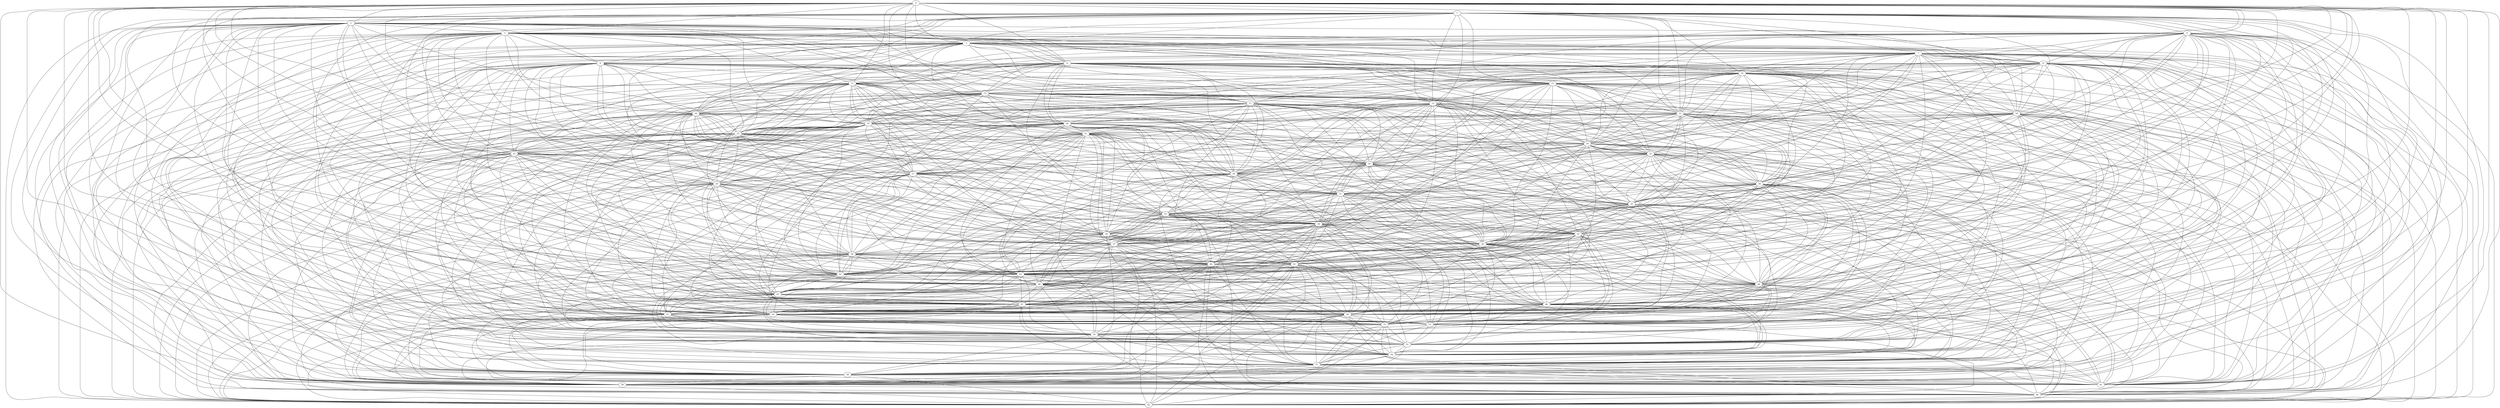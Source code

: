 graph g {0;1;2;3;4;5;6;7;8;9;10;11;12;13;14;15;16;17;18;19;20;21;22;23;24;25;26;27;28;29;30;31;32;33;34;35;36;37;38;39;40;41;42;43;44;45;46;47;48;49;50;51;52;53;54;55;56;57;58;59;60;61;62;0 -- 1;0 -- 2;0 -- 3;0 -- 4;0 -- 5;0 -- 6;0 -- 8;0 -- 11;0 -- 14;0 -- 15;0 -- 16;0 -- 18;0 -- 21;0 -- 22;0 -- 25;0 -- 27;0 -- 29;0 -- 34;0 -- 35;0 -- 36;0 -- 39;0 -- 42;0 -- 44;0 -- 48;0 -- 50;0 -- 51;0 -- 52;0 -- 55;0 -- 57;0 -- 59;0 -- 60;0 -- 61;1 -- 2;1 -- 3;1 -- 4;1 -- 5;1 -- 7;1 -- 8;1 -- 9;1 -- 10;1 -- 12;1 -- 13;1 -- 15;1 -- 16;1 -- 22;1 -- 23;1 -- 26;1 -- 27;1 -- 28;1 -- 32;1 -- 35;1 -- 39;1 -- 40;1 -- 42;1 -- 43;1 -- 44;1 -- 45;1 -- 48;1 -- 49;1 -- 53;1 -- 60;1 -- 61;1 -- 62;2 -- 3;2 -- 4;2 -- 6;2 -- 8;2 -- 9;2 -- 12;2 -- 13;2 -- 15;2 -- 17;2 -- 19;2 -- 20;2 -- 22;2 -- 23;2 -- 27;2 -- 29;2 -- 36;2 -- 37;2 -- 38;2 -- 41;2 -- 42;2 -- 44;2 -- 47;2 -- 49;2 -- 51;2 -- 53;2 -- 56;2 -- 57;2 -- 58;2 -- 59;2 -- 61;3 -- 5;3 -- 6;3 -- 7;3 -- 8;3 -- 9;3 -- 10;3 -- 11;3 -- 13;3 -- 14;3 -- 16;3 -- 17;3 -- 18;3 -- 20;3 -- 23;3 -- 24;3 -- 28;3 -- 29;3 -- 34;3 -- 37;3 -- 38;3 -- 39;3 -- 43;3 -- 45;3 -- 53;3 -- 55;3 -- 56;3 -- 57;3 -- 59;3 -- 60;4 -- 5;4 -- 6;4 -- 8;4 -- 9;4 -- 11;4 -- 15;4 -- 17;4 -- 18;4 -- 23;4 -- 24;4 -- 27;4 -- 28;4 -- 30;4 -- 31;4 -- 32;4 -- 33;4 -- 35;4 -- 36;4 -- 37;4 -- 42;4 -- 44;4 -- 46;4 -- 49;4 -- 50;4 -- 54;4 -- 58;4 -- 59;4 -- 60;4 -- 62;5 -- 6;5 -- 7;5 -- 9;5 -- 12;5 -- 13;5 -- 16;5 -- 18;5 -- 21;5 -- 23;5 -- 24;5 -- 25;5 -- 28;5 -- 30;5 -- 31;5 -- 38;5 -- 43;5 -- 44;5 -- 45;5 -- 48;5 -- 50;5 -- 51;5 -- 52;5 -- 54;5 -- 57;5 -- 58;5 -- 59;5 -- 61;5 -- 62;6 -- 10;6 -- 11;6 -- 13;6 -- 14;6 -- 15;6 -- 17;6 -- 18;6 -- 19;6 -- 20;6 -- 21;6 -- 23;6 -- 25;6 -- 28;6 -- 29;6 -- 30;6 -- 33;6 -- 35;6 -- 37;6 -- 38;6 -- 46;6 -- 48;6 -- 49;6 -- 51;6 -- 52;6 -- 53;6 -- 61;6 -- 62;7 -- 8;7 -- 10;7 -- 12;7 -- 14;7 -- 16;7 -- 18;7 -- 20;7 -- 22;7 -- 24;7 -- 26;7 -- 30;7 -- 31;7 -- 32;7 -- 33;7 -- 37;7 -- 38;7 -- 42;7 -- 44;7 -- 48;7 -- 49;7 -- 51;7 -- 52;7 -- 53;7 -- 55;7 -- 56;7 -- 57;7 -- 58;7 -- 60;7 -- 62;8 -- 10;8 -- 11;8 -- 14;8 -- 15;8 -- 17;8 -- 18;8 -- 21;8 -- 22;8 -- 24;8 -- 26;8 -- 27;8 -- 30;8 -- 37;8 -- 38;8 -- 40;8 -- 42;8 -- 43;8 -- 44;8 -- 45;8 -- 46;8 -- 47;8 -- 50;8 -- 55;8 -- 56;8 -- 58;8 -- 61;9 -- 10;9 -- 12;9 -- 13;9 -- 16;9 -- 17;9 -- 18;9 -- 19;9 -- 22;9 -- 27;9 -- 28;9 -- 31;9 -- 32;9 -- 33;9 -- 34;9 -- 36;9 -- 37;9 -- 38;9 -- 41;9 -- 43;9 -- 45;9 -- 46;9 -- 47;9 -- 48;9 -- 50;9 -- 51;9 -- 59;9 -- 60;10 -- 12;10 -- 13;10 -- 14;10 -- 15;10 -- 18;10 -- 19;10 -- 23;10 -- 24;10 -- 27;10 -- 32;10 -- 33;10 -- 34;10 -- 35;10 -- 37;10 -- 38;10 -- 39;10 -- 40;10 -- 41;10 -- 46;10 -- 48;10 -- 50;10 -- 52;10 -- 55;10 -- 56;10 -- 61;10 -- 62;11 -- 14;11 -- 16;11 -- 19;11 -- 21;11 -- 22;11 -- 23;11 -- 25;11 -- 26;11 -- 27;11 -- 28;11 -- 30;11 -- 31;11 -- 33;11 -- 34;11 -- 35;11 -- 37;11 -- 38;11 -- 39;11 -- 40;11 -- 43;11 -- 46;11 -- 49;11 -- 56;11 -- 57;11 -- 58;11 -- 59;11 -- 60;12 -- 15;12 -- 19;12 -- 20;12 -- 21;12 -- 22;12 -- 23;12 -- 24;12 -- 26;12 -- 28;12 -- 30;12 -- 31;12 -- 32;12 -- 34;12 -- 35;12 -- 36;12 -- 37;12 -- 38;12 -- 39;12 -- 40;12 -- 44;12 -- 47;12 -- 51;12 -- 52;12 -- 57;12 -- 59;12 -- 61;13 -- 14;13 -- 15;13 -- 16;13 -- 19;13 -- 24;13 -- 25;13 -- 28;13 -- 29;13 -- 33;13 -- 36;13 -- 40;13 -- 41;13 -- 43;13 -- 44;13 -- 45;13 -- 46;13 -- 47;13 -- 49;13 -- 52;13 -- 56;13 -- 57;13 -- 58;13 -- 60;13 -- 61;13 -- 62;14 -- 15;14 -- 16;14 -- 17;14 -- 19;14 -- 20;14 -- 26;14 -- 30;14 -- 32;14 -- 33;14 -- 34;14 -- 39;14 -- 42;14 -- 45;14 -- 46;14 -- 47;14 -- 50;14 -- 51;14 -- 52;14 -- 57;14 -- 58;14 -- 59;14 -- 60;14 -- 61;14 -- 62;15 -- 19;15 -- 20;15 -- 21;15 -- 24;15 -- 25;15 -- 26;15 -- 27;15 -- 28;15 -- 30;15 -- 32;15 -- 34;15 -- 36;15 -- 41;15 -- 42;15 -- 43;15 -- 44;15 -- 46;15 -- 52;15 -- 53;15 -- 55;15 -- 59;15 -- 62;16 -- 19;16 -- 20;16 -- 22;16 -- 23;16 -- 25;16 -- 26;16 -- 27;16 -- 28;16 -- 29;16 -- 31;16 -- 32;16 -- 33;16 -- 35;16 -- 36;16 -- 42;16 -- 43;16 -- 45;16 -- 50;16 -- 51;16 -- 52;16 -- 55;16 -- 56;16 -- 58;17 -- 18;17 -- 19;17 -- 20;17 -- 23;17 -- 26;17 -- 28;17 -- 29;17 -- 30;17 -- 31;17 -- 32;17 -- 36;17 -- 38;17 -- 40;17 -- 42;17 -- 45;17 -- 46;17 -- 47;17 -- 48;17 -- 50;17 -- 53;17 -- 54;17 -- 55;17 -- 57;17 -- 60;17 -- 61;18 -- 20;18 -- 21;18 -- 24;18 -- 25;18 -- 27;18 -- 31;18 -- 32;18 -- 36;18 -- 37;18 -- 39;18 -- 43;18 -- 46;18 -- 47;18 -- 48;18 -- 49;18 -- 51;18 -- 52;18 -- 54;18 -- 55;18 -- 56;18 -- 60;18 -- 61;19 -- 22;19 -- 23;19 -- 25;19 -- 26;19 -- 27;19 -- 28;19 -- 31;19 -- 37;19 -- 40;19 -- 42;19 -- 46;19 -- 47;19 -- 48;19 -- 51;19 -- 52;19 -- 54;19 -- 55;19 -- 56;19 -- 57;19 -- 59;19 -- 62;20 -- 21;20 -- 23;20 -- 24;20 -- 26;20 -- 27;20 -- 28;20 -- 29;20 -- 32;20 -- 33;20 -- 34;20 -- 36;20 -- 38;20 -- 39;20 -- 42;20 -- 43;20 -- 47;20 -- 49;20 -- 51;20 -- 52;20 -- 53;20 -- 54;20 -- 58;21 -- 22;21 -- 24;21 -- 25;21 -- 26;21 -- 28;21 -- 29;21 -- 31;21 -- 34;21 -- 36;21 -- 37;21 -- 38;21 -- 39;21 -- 40;21 -- 41;21 -- 42;21 -- 43;21 -- 45;21 -- 46;21 -- 48;21 -- 51;21 -- 58;21 -- 61;21 -- 62;22 -- 26;22 -- 29;22 -- 35;22 -- 36;22 -- 37;22 -- 38;22 -- 40;22 -- 43;22 -- 46;22 -- 47;22 -- 48;22 -- 49;22 -- 50;22 -- 51;22 -- 52;22 -- 53;22 -- 55;22 -- 58;22 -- 59;22 -- 60;22 -- 62;23 -- 24;23 -- 25;23 -- 26;23 -- 27;23 -- 29;23 -- 31;23 -- 32;23 -- 35;23 -- 38;23 -- 39;23 -- 40;23 -- 50;23 -- 53;23 -- 54;23 -- 56;23 -- 58;23 -- 59;23 -- 61;23 -- 62;24 -- 25;24 -- 26;24 -- 28;24 -- 29;24 -- 33;24 -- 34;24 -- 36;24 -- 37;24 -- 40;24 -- 44;24 -- 47;24 -- 50;24 -- 54;24 -- 55;24 -- 56;24 -- 58;24 -- 59;24 -- 60;24 -- 62;25 -- 26;25 -- 27;25 -- 29;25 -- 30;25 -- 31;25 -- 32;25 -- 33;25 -- 40;25 -- 41;25 -- 43;25 -- 44;25 -- 47;25 -- 48;25 -- 51;25 -- 53;25 -- 55;25 -- 56;25 -- 59;25 -- 60;25 -- 61;26 -- 27;26 -- 28;26 -- 30;26 -- 31;26 -- 34;26 -- 36;26 -- 45;26 -- 47;26 -- 48;26 -- 49;26 -- 50;26 -- 53;26 -- 56;26 -- 60;26 -- 61;26 -- 62;27 -- 31;27 -- 33;27 -- 34;27 -- 38;27 -- 39;27 -- 41;27 -- 42;27 -- 43;27 -- 44;27 -- 47;27 -- 48;27 -- 49;27 -- 50;27 -- 52;27 -- 54;27 -- 56;28 -- 30;28 -- 33;28 -- 34;28 -- 35;28 -- 36;28 -- 37;28 -- 40;28 -- 42;28 -- 43;28 -- 45;28 -- 48;28 -- 49;28 -- 54;28 -- 55;28 -- 57;29 -- 31;29 -- 33;29 -- 35;29 -- 36;29 -- 37;29 -- 38;29 -- 39;29 -- 40;29 -- 41;29 -- 42;29 -- 44;29 -- 45;29 -- 47;29 -- 50;29 -- 52;29 -- 53;29 -- 55;29 -- 60;29 -- 62;30 -- 31;30 -- 32;30 -- 33;30 -- 35;30 -- 37;30 -- 38;30 -- 41;30 -- 43;30 -- 44;30 -- 45;30 -- 47;30 -- 49;30 -- 50;30 -- 52;30 -- 53;30 -- 55;30 -- 57;30 -- 59;30 -- 61;31 -- 32;31 -- 36;31 -- 37;31 -- 38;31 -- 39;31 -- 41;31 -- 42;31 -- 44;31 -- 45;31 -- 46;31 -- 52;31 -- 56;31 -- 57;31 -- 60;31 -- 62;32 -- 33;32 -- 35;32 -- 36;32 -- 39;32 -- 40;32 -- 41;32 -- 42;32 -- 43;32 -- 46;32 -- 51;32 -- 53;32 -- 55;32 -- 58;32 -- 59;32 -- 60;32 -- 61;33 -- 34;33 -- 35;33 -- 37;33 -- 38;33 -- 40;33 -- 41;33 -- 42;33 -- 44;33 -- 47;33 -- 48;33 -- 49;33 -- 50;33 -- 51;33 -- 58;33 -- 60;34 -- 35;34 -- 36;34 -- 38;34 -- 39;34 -- 41;34 -- 44;34 -- 45;34 -- 46;34 -- 48;34 -- 50;34 -- 51;34 -- 53;34 -- 54;34 -- 56;34 -- 57;34 -- 59;34 -- 60;35 -- 36;35 -- 37;35 -- 39;35 -- 40;35 -- 44;35 -- 45;35 -- 46;35 -- 49;35 -- 50;35 -- 51;35 -- 52;35 -- 53;35 -- 54;35 -- 55;35 -- 56;35 -- 61;36 -- 41;36 -- 46;36 -- 49;36 -- 50;36 -- 52;36 -- 55;36 -- 56;36 -- 57;36 -- 58;36 -- 60;36 -- 61;37 -- 39;37 -- 41;37 -- 42;37 -- 45;37 -- 47;37 -- 49;37 -- 51;37 -- 55;37 -- 56;37 -- 59;37 -- 62;38 -- 40;38 -- 41;38 -- 43;38 -- 44;38 -- 46;38 -- 48;38 -- 50;38 -- 52;38 -- 53;38 -- 57;38 -- 58;39 -- 40;39 -- 41;39 -- 42;39 -- 43;39 -- 45;39 -- 47;39 -- 49;39 -- 52;39 -- 54;39 -- 57;39 -- 59;39 -- 60;39 -- 61;39 -- 62;40 -- 42;40 -- 43;40 -- 44;40 -- 46;40 -- 47;40 -- 48;40 -- 54;40 -- 55;40 -- 57;40 -- 58;40 -- 60;40 -- 61;41 -- 42;41 -- 43;41 -- 45;41 -- 48;41 -- 49;41 -- 50;41 -- 53;41 -- 55;41 -- 56;41 -- 57;41 -- 58;41 -- 59;41 -- 61;41 -- 62;42 -- 44;42 -- 45;42 -- 48;42 -- 51;42 -- 54;42 -- 55;42 -- 57;42 -- 58;42 -- 62;43 -- 45;43 -- 46;43 -- 47;43 -- 49;43 -- 52;43 -- 53;43 -- 54;43 -- 55;43 -- 58;43 -- 59;44 -- 45;44 -- 46;44 -- 47;44 -- 51;44 -- 52;44 -- 53;44 -- 54;44 -- 56;44 -- 57;44 -- 60;45 -- 46;45 -- 47;45 -- 50;45 -- 51;45 -- 53;45 -- 54;45 -- 56;45 -- 61;45 -- 62;46 -- 51;46 -- 52;46 -- 53;46 -- 54;46 -- 56;46 -- 58;46 -- 60;46 -- 62;47 -- 49;47 -- 50;47 -- 51;47 -- 52;47 -- 54;47 -- 59;47 -- 60;47 -- 61;48 -- 49;48 -- 50;48 -- 51;48 -- 53;48 -- 54;48 -- 55;48 -- 57;48 -- 60;48 -- 61;48 -- 62;49 -- 52;49 -- 53;49 -- 54;49 -- 56;49 -- 57;49 -- 58;49 -- 60;49 -- 61;49 -- 62;50 -- 52;50 -- 54;50 -- 55;50 -- 58;50 -- 59;50 -- 61;50 -- 62;51 -- 53;51 -- 54;51 -- 56;51 -- 58;51 -- 59;51 -- 61;52 -- 54;52 -- 55;52 -- 57;52 -- 62;53 -- 54;53 -- 55;53 -- 56;53 -- 59;53 -- 60;53 -- 62;54 -- 55;54 -- 56;54 -- 57;54 -- 58;54 -- 59;54 -- 62;55 -- 56;55 -- 57;55 -- 59;56 -- 57;56 -- 58;56 -- 61;57 -- 58;57 -- 59;57 -- 60;57 -- 61;58 -- 59;58 -- 61;58 -- 62;59 -- 60;59 -- 62;60 -- 62;}